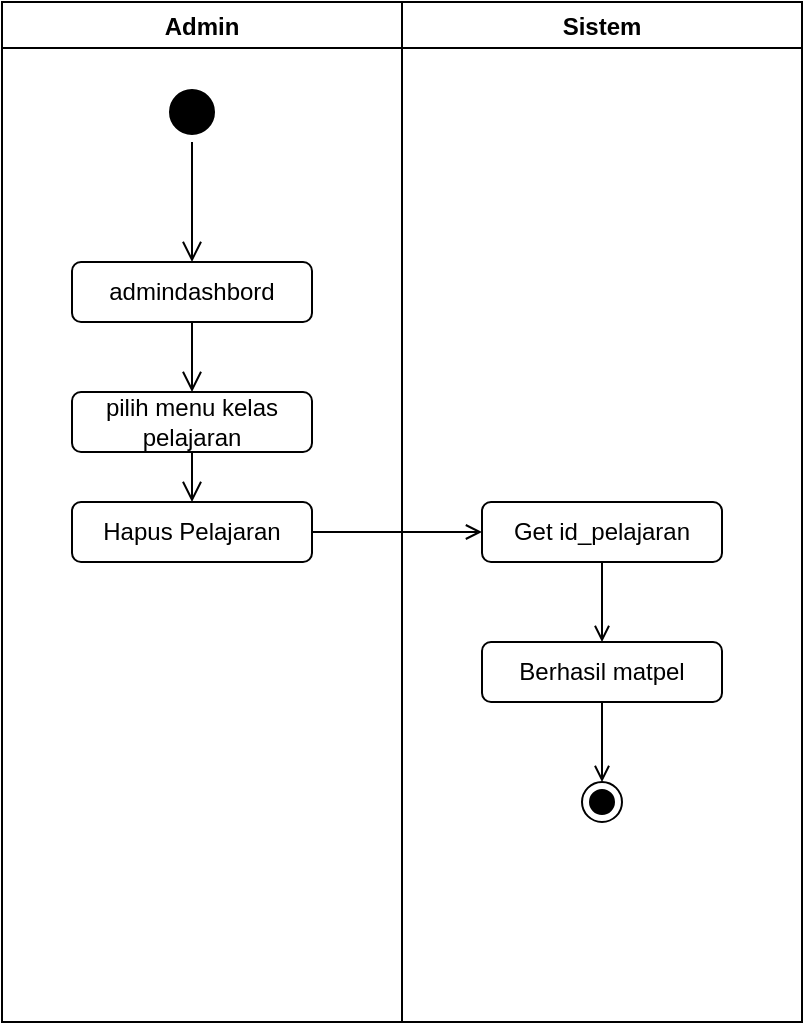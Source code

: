<mxfile version="17.4.2" type="device"><diagram id="ipWuGjJwmX3qn1yKI57E" name="Page-1"><mxGraphModel dx="862" dy="553" grid="1" gridSize="10" guides="1" tooltips="1" connect="1" arrows="1" fold="1" page="1" pageScale="1" pageWidth="850" pageHeight="1100" math="0" shadow="0"><root><mxCell id="0"/><mxCell id="1" parent="0"/><mxCell id="DxoKnakKmuQgWm-5iIOG-1" value="Admin" style="swimlane;" vertex="1" parent="1"><mxGeometry x="130" y="60" width="200" height="510" as="geometry"/></mxCell><mxCell id="DxoKnakKmuQgWm-5iIOG-2" value="" style="ellipse;html=1;shape=startState;fillColor=#000000;strokeColor=#000000;" vertex="1" parent="DxoKnakKmuQgWm-5iIOG-1"><mxGeometry x="80" y="40" width="30" height="30" as="geometry"/></mxCell><mxCell id="DxoKnakKmuQgWm-5iIOG-3" value="" style="edgeStyle=orthogonalEdgeStyle;html=1;verticalAlign=bottom;endArrow=open;endSize=8;strokeColor=#000000;rounded=0;" edge="1" parent="DxoKnakKmuQgWm-5iIOG-1" source="DxoKnakKmuQgWm-5iIOG-2"><mxGeometry relative="1" as="geometry"><mxPoint x="95" y="130" as="targetPoint"/></mxGeometry></mxCell><mxCell id="DxoKnakKmuQgWm-5iIOG-4" value="admindashbord" style="rounded=1;whiteSpace=wrap;html=1;strokeColor=#000000;" vertex="1" parent="DxoKnakKmuQgWm-5iIOG-1"><mxGeometry x="35" y="130" width="120" height="30" as="geometry"/></mxCell><mxCell id="DxoKnakKmuQgWm-5iIOG-5" value="pilih menu kelas pelajaran" style="rounded=1;whiteSpace=wrap;html=1;strokeColor=#000000;" vertex="1" parent="DxoKnakKmuQgWm-5iIOG-1"><mxGeometry x="35" y="195" width="120" height="30" as="geometry"/></mxCell><mxCell id="DxoKnakKmuQgWm-5iIOG-6" value="" style="edgeStyle=orthogonalEdgeStyle;html=1;verticalAlign=bottom;endArrow=open;endSize=8;strokeColor=#000000;rounded=0;entryX=0.5;entryY=0;entryDx=0;entryDy=0;exitX=0.5;exitY=1;exitDx=0;exitDy=0;" edge="1" parent="DxoKnakKmuQgWm-5iIOG-1" source="DxoKnakKmuQgWm-5iIOG-4" target="DxoKnakKmuQgWm-5iIOG-5"><mxGeometry relative="1" as="geometry"><mxPoint x="105" y="140" as="targetPoint"/><mxPoint x="105" y="80" as="sourcePoint"/></mxGeometry></mxCell><mxCell id="DxoKnakKmuQgWm-5iIOG-7" value="Hapus Pelajaran" style="rounded=1;whiteSpace=wrap;html=1;strokeColor=#000000;" vertex="1" parent="DxoKnakKmuQgWm-5iIOG-1"><mxGeometry x="35" y="250" width="120" height="30" as="geometry"/></mxCell><mxCell id="DxoKnakKmuQgWm-5iIOG-8" value="" style="edgeStyle=orthogonalEdgeStyle;html=1;verticalAlign=bottom;endArrow=open;endSize=8;strokeColor=#000000;rounded=0;entryX=0.5;entryY=0;entryDx=0;entryDy=0;exitX=0.5;exitY=1;exitDx=0;exitDy=0;" edge="1" parent="DxoKnakKmuQgWm-5iIOG-1" source="DxoKnakKmuQgWm-5iIOG-5" target="DxoKnakKmuQgWm-5iIOG-7"><mxGeometry relative="1" as="geometry"><mxPoint x="105" y="205" as="targetPoint"/><mxPoint x="100" y="230" as="sourcePoint"/></mxGeometry></mxCell><mxCell id="DxoKnakKmuQgWm-5iIOG-14" value="Sistem" style="swimlane;" vertex="1" parent="1"><mxGeometry x="330" y="60" width="200" height="510" as="geometry"/></mxCell><mxCell id="DxoKnakKmuQgWm-5iIOG-15" value="" style="ellipse;html=1;shape=endState;fillColor=#000000;strokeColor=#000000;" vertex="1" parent="DxoKnakKmuQgWm-5iIOG-14"><mxGeometry x="90" y="390" width="20" height="20" as="geometry"/></mxCell><mxCell id="DxoKnakKmuQgWm-5iIOG-16" style="edgeStyle=orthogonalEdgeStyle;rounded=0;orthogonalLoop=1;jettySize=auto;html=1;exitX=0.5;exitY=1;exitDx=0;exitDy=0;entryX=0.5;entryY=0;entryDx=0;entryDy=0;endArrow=open;endFill=0;" edge="1" parent="DxoKnakKmuQgWm-5iIOG-14" source="DxoKnakKmuQgWm-5iIOG-17" target="DxoKnakKmuQgWm-5iIOG-15"><mxGeometry relative="1" as="geometry"/></mxCell><mxCell id="DxoKnakKmuQgWm-5iIOG-17" value="Berhasil matpel" style="rounded=1;whiteSpace=wrap;html=1;strokeColor=#000000;" vertex="1" parent="DxoKnakKmuQgWm-5iIOG-14"><mxGeometry x="40" y="320" width="120" height="30" as="geometry"/></mxCell><mxCell id="DxoKnakKmuQgWm-5iIOG-22" style="edgeStyle=orthogonalEdgeStyle;rounded=0;orthogonalLoop=1;jettySize=auto;html=1;exitX=0.5;exitY=1;exitDx=0;exitDy=0;entryX=0.5;entryY=0;entryDx=0;entryDy=0;endArrow=open;endFill=0;" edge="1" parent="DxoKnakKmuQgWm-5iIOG-14" source="DxoKnakKmuQgWm-5iIOG-18" target="DxoKnakKmuQgWm-5iIOG-17"><mxGeometry relative="1" as="geometry"/></mxCell><mxCell id="DxoKnakKmuQgWm-5iIOG-18" value="Get id_pelajaran" style="rounded=1;whiteSpace=wrap;html=1;strokeColor=#000000;" vertex="1" parent="DxoKnakKmuQgWm-5iIOG-14"><mxGeometry x="40" y="250" width="120" height="30" as="geometry"/></mxCell><mxCell id="DxoKnakKmuQgWm-5iIOG-20" style="edgeStyle=orthogonalEdgeStyle;rounded=0;orthogonalLoop=1;jettySize=auto;html=1;exitX=1;exitY=0.5;exitDx=0;exitDy=0;endArrow=open;endFill=0;" edge="1" parent="1" source="DxoKnakKmuQgWm-5iIOG-7" target="DxoKnakKmuQgWm-5iIOG-18"><mxGeometry relative="1" as="geometry"/></mxCell></root></mxGraphModel></diagram></mxfile>